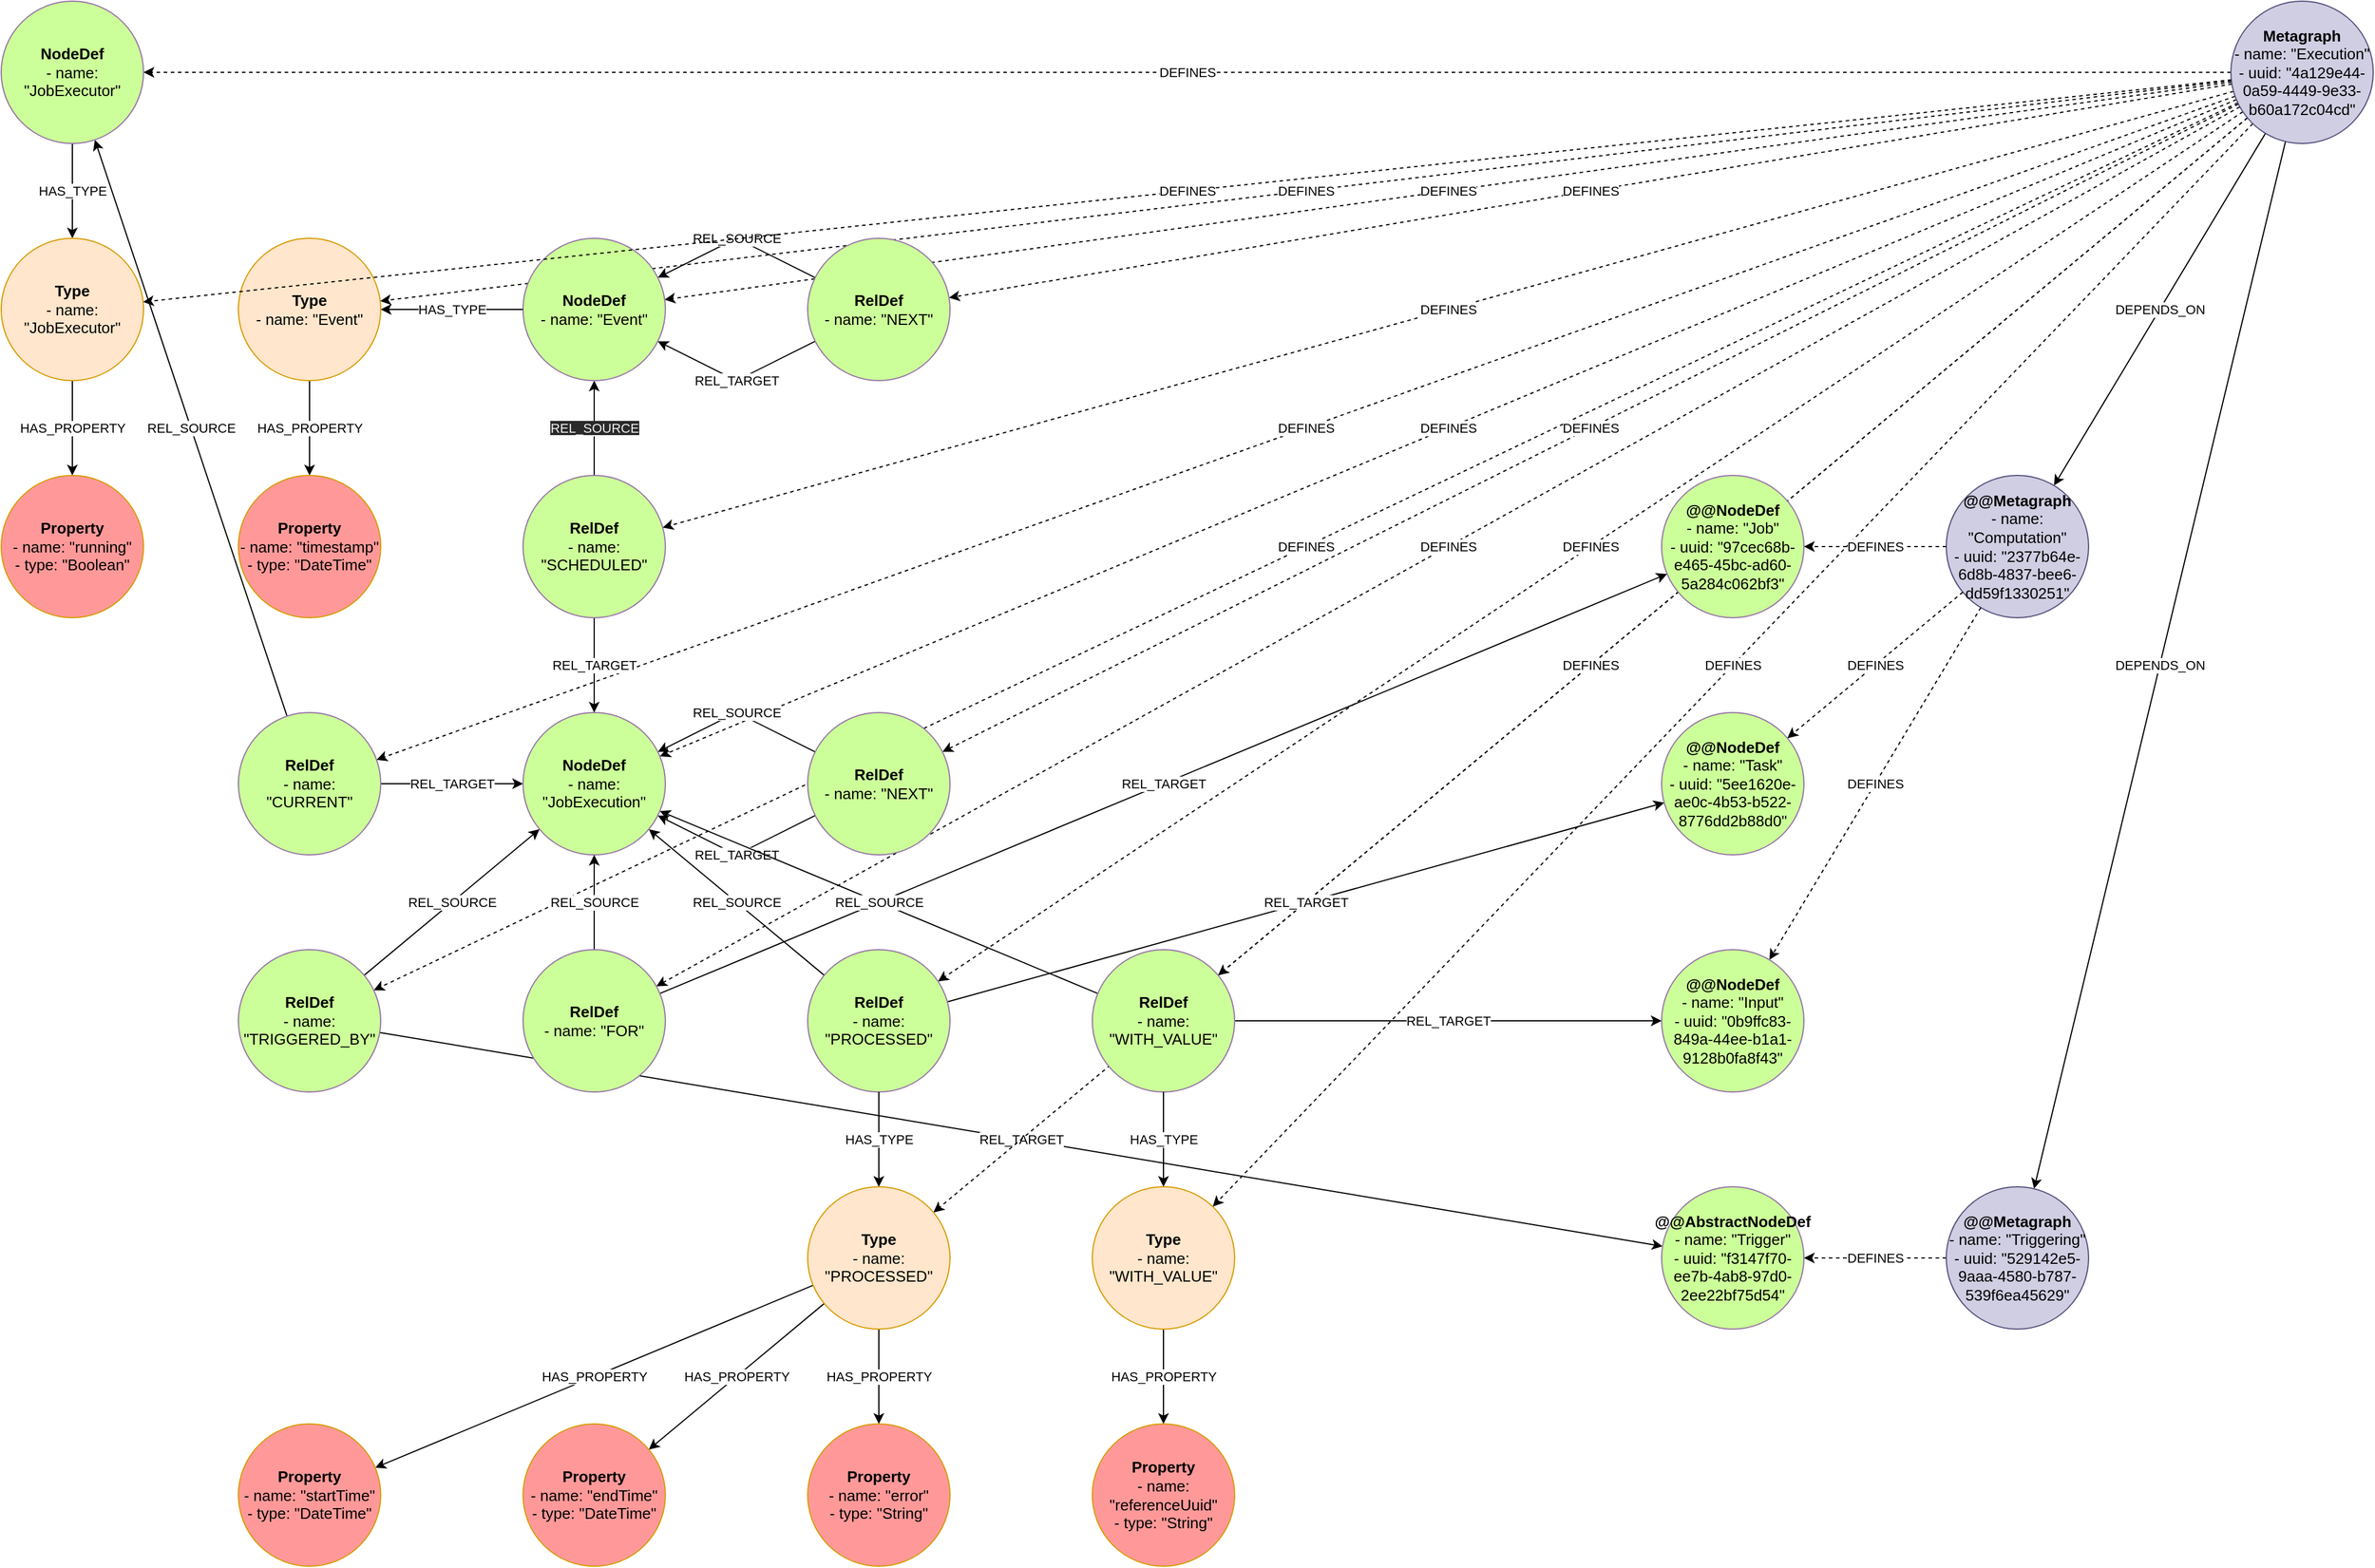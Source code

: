 <mxfile>
    <diagram id="lkyXxgaArdVWalxgudrh" name="Page-1">
        <mxGraphModel dx="1322" dy="1211" grid="1" gridSize="10" guides="1" tooltips="1" connect="1" arrows="1" fold="1" page="1" pageScale="1" pageWidth="1169" pageHeight="827" math="0" shadow="0">
            <root>
                <mxCell id="0"/>
                <mxCell id="1" parent="0"/>
                <mxCell id="4" value="DEFINES" style="edgeStyle=none;html=1;dashed=1;" parent="1" source="43" target="16" edge="1">
                    <mxGeometry relative="1" as="geometry"/>
                </mxCell>
                <mxCell id="6" value="&lt;span style=&quot;font-family: &amp;#34;helvetica&amp;#34;&quot;&gt;REL_TARGET&lt;/span&gt;" style="edgeStyle=none;html=1;" parent="1" source="16" target="13" edge="1">
                    <mxGeometry relative="1" as="geometry"/>
                </mxCell>
                <mxCell id="8" value="&lt;meta charset=&quot;utf-8&quot;&gt;&lt;span style=&quot;color: rgb(240, 240, 240); font-family: helvetica; font-size: 11px; font-style: normal; font-weight: 400; letter-spacing: normal; text-align: center; text-indent: 0px; text-transform: none; word-spacing: 0px; background-color: rgb(42, 42, 42); display: inline; float: none;&quot;&gt;REL_SOURCE&lt;/span&gt;" style="edgeStyle=none;html=1;" parent="1" source="14" target="55" edge="1">
                    <mxGeometry relative="1" as="geometry"/>
                </mxCell>
                <mxCell id="12" value="&lt;span style=&quot;font-family: &amp;#34;helvetica&amp;#34;&quot;&gt;REL_SOURCE&lt;/span&gt;" style="edgeStyle=none;html=1;" parent="1" source="16" target="67" edge="1">
                    <mxGeometry relative="1" as="geometry"/>
                </mxCell>
                <mxCell id="13" value="&lt;b&gt;&lt;font style=&quot;font-size: 13px&quot; color=&quot;#000000&quot;&gt;NodeDef&lt;br&gt;&lt;/font&gt;&lt;/b&gt;&lt;span style=&quot;color: rgb(0 , 0 , 0) ; font-size: 13px&quot;&gt;- name: &quot;JobExecution&quot;&lt;/span&gt;&lt;b&gt;&lt;font style=&quot;font-size: 13px&quot; color=&quot;#000000&quot;&gt;&lt;br&gt;&lt;/font&gt;&lt;/b&gt;" style="ellipse;whiteSpace=wrap;html=1;aspect=fixed;direction=west;strokeColor=#9673a6;fillColor=#CCFF99;" parent="1" vertex="1">
                    <mxGeometry x="520" y="640" width="120" height="120" as="geometry"/>
                </mxCell>
                <mxCell id="53" value="&lt;span style=&quot;font-family: &amp;#34;helvetica&amp;#34;&quot;&gt;REL_TARGET&lt;/span&gt;" style="edgeStyle=none;html=1;" parent="1" source="14" target="13" edge="1">
                    <mxGeometry relative="1" as="geometry">
                        <mxPoint as="offset"/>
                    </mxGeometry>
                </mxCell>
                <mxCell id="14" value="&lt;b&gt;&lt;font style=&quot;font-size: 13px&quot; color=&quot;#000000&quot;&gt;RelDef&lt;br&gt;&lt;/font&gt;&lt;/b&gt;&lt;span style=&quot;color: rgb(0 , 0 , 0) ; font-size: 13px&quot;&gt;- name: &quot;SCHEDULED&quot;&lt;/span&gt;&lt;b&gt;&lt;font style=&quot;font-size: 13px&quot; color=&quot;#000000&quot;&gt;&lt;br&gt;&lt;/font&gt;&lt;/b&gt;" style="ellipse;whiteSpace=wrap;html=1;aspect=fixed;direction=west;strokeColor=#9673a6;fillColor=#CCFF99;" parent="1" vertex="1">
                    <mxGeometry x="520" y="440" width="120" height="120" as="geometry"/>
                </mxCell>
                <mxCell id="16" value="&lt;b&gt;&lt;font style=&quot;font-size: 13px&quot; color=&quot;#000000&quot;&gt;RelDef&lt;br&gt;&lt;/font&gt;&lt;/b&gt;&lt;span style=&quot;color: rgb(0 , 0 , 0) ; font-size: 13px&quot;&gt;- name: &quot;CURRENT&quot;&lt;/span&gt;&lt;b&gt;&lt;font style=&quot;font-size: 13px&quot; color=&quot;#000000&quot;&gt;&lt;br&gt;&lt;/font&gt;&lt;/b&gt;" style="ellipse;whiteSpace=wrap;html=1;aspect=fixed;direction=west;strokeColor=#9673a6;fillColor=#CCFF99;" parent="1" vertex="1">
                    <mxGeometry x="280" y="640" width="120" height="120" as="geometry"/>
                </mxCell>
                <mxCell id="21" value="DEFINES" style="edgeStyle=none;html=1;dashed=1;" parent="1" source="43" target="13" edge="1">
                    <mxGeometry relative="1" as="geometry"/>
                </mxCell>
                <mxCell id="24" value="DEFINES" style="edgeStyle=none;html=1;dashed=1;" parent="1" source="43" target="14" edge="1">
                    <mxGeometry relative="1" as="geometry"/>
                </mxCell>
                <mxCell id="26" value="DEFINES" style="edgeStyle=none;html=1;dashed=1;" parent="1" source="43" target="31" edge="1">
                    <mxGeometry relative="1" as="geometry"/>
                </mxCell>
                <mxCell id="54" value="&lt;span style=&quot;font-family: &amp;#34;helvetica&amp;#34;&quot;&gt;REL_TARGET&lt;/span&gt;" style="edgeStyle=none;html=1;" parent="1" source="31" target="143" edge="1">
                    <mxGeometry relative="1" as="geometry"/>
                </mxCell>
                <mxCell id="150" value="&lt;span style=&quot;font-family: &amp;#34;helvetica&amp;#34;&quot;&gt;REL_SOURCE&lt;/span&gt;" style="edgeStyle=none;html=1;" parent="1" source="31" target="13" edge="1">
                    <mxGeometry relative="1" as="geometry"/>
                </mxCell>
                <mxCell id="31" value="&lt;b&gt;&lt;font style=&quot;font-size: 13px&quot; color=&quot;#000000&quot;&gt;RelDef&lt;br&gt;&lt;/font&gt;&lt;/b&gt;&lt;span style=&quot;color: rgb(0 , 0 , 0) ; font-size: 13px&quot;&gt;- name: &quot;TRIGGERED_BY&quot;&lt;/span&gt;&lt;b&gt;&lt;font style=&quot;font-size: 13px&quot; color=&quot;#000000&quot;&gt;&lt;br&gt;&lt;/font&gt;&lt;/b&gt;" style="ellipse;whiteSpace=wrap;html=1;aspect=fixed;direction=west;strokeColor=#9673a6;fillColor=#CCFF99;" parent="1" vertex="1">
                    <mxGeometry x="280" y="840" width="120" height="120" as="geometry"/>
                </mxCell>
                <mxCell id="52" value="DEPENDS_ON" style="edgeStyle=none;html=1;" parent="1" source="43" target="46" edge="1">
                    <mxGeometry relative="1" as="geometry"/>
                </mxCell>
                <mxCell id="101" value="DEPENDS_ON" style="edgeStyle=none;html=1;" parent="1" source="43" target="142" edge="1">
                    <mxGeometry relative="1" as="geometry">
                        <mxPoint x="2020" y="1440.0" as="targetPoint"/>
                    </mxGeometry>
                </mxCell>
                <mxCell id="119" value="DEFINES" style="edgeStyle=none;html=1;dashed=1;" parent="1" source="43" target="55" edge="1">
                    <mxGeometry relative="1" as="geometry"/>
                </mxCell>
                <mxCell id="121" value="DEFINES" style="edgeStyle=none;html=1;dashed=1;" parent="1" source="43" target="58" edge="1">
                    <mxGeometry relative="1" as="geometry"/>
                </mxCell>
                <mxCell id="123" value="DEFINES" style="edgeStyle=none;html=1;dashed=1;" parent="1" source="43" target="67" edge="1">
                    <mxGeometry relative="1" as="geometry"/>
                </mxCell>
                <mxCell id="172" value="DEFINES" style="edgeStyle=none;html=1;dashed=1;" parent="1" source="43" target="146" edge="1">
                    <mxGeometry relative="1" as="geometry"/>
                </mxCell>
                <mxCell id="173" value="DEFINES" style="edgeStyle=none;html=1;dashed=1;" parent="1" source="43" target="149" edge="1">
                    <mxGeometry relative="1" as="geometry"/>
                </mxCell>
                <mxCell id="174" value="DEFINES" style="edgeStyle=none;html=1;dashed=1;" parent="1" source="43" target="151" edge="1">
                    <mxGeometry relative="1" as="geometry"/>
                </mxCell>
                <mxCell id="175" value="DEFINES" style="edgeStyle=none;html=1;dashed=1;" parent="1" source="43" target="154" edge="1">
                    <mxGeometry relative="1" as="geometry"/>
                </mxCell>
                <mxCell id="176" value="DEFINES" style="edgeStyle=none;html=1;dashed=1;" parent="1" source="43" target="165" edge="1">
                    <mxGeometry relative="1" as="geometry"/>
                </mxCell>
                <mxCell id="177" value="DEFINES" style="edgeStyle=none;html=1;dashed=1;" parent="1" source="43" target="159" edge="1">
                    <mxGeometry relative="1" as="geometry"/>
                </mxCell>
                <mxCell id="178" value="DEFINES" style="edgeStyle=none;html=1;dashed=1;" parent="1" source="43" target="170" edge="1">
                    <mxGeometry relative="1" as="geometry"/>
                </mxCell>
                <mxCell id="43" value="&lt;font color=&quot;#000000&quot;&gt;&lt;b style=&quot;font-size: 13px&quot;&gt;Metagraph&lt;/b&gt;&lt;br&gt;&lt;span style=&quot;font-size: 13px&quot;&gt;- name: &quot;Execution&quot;&lt;/span&gt;&lt;br&gt;&lt;span style=&quot;font-size: 13px&quot;&gt;- uuid: &quot;4a129e44-0a59-4449-9e33-b60a172c04cd&lt;/span&gt;&lt;span style=&quot;font-size: 13px&quot;&gt;&quot;&lt;/span&gt;&lt;br&gt;&lt;/font&gt;" style="ellipse;whiteSpace=wrap;html=1;aspect=fixed;direction=west;strokeColor=#56517e;fillColor=#d0cee2;" parent="1" vertex="1">
                    <mxGeometry x="1960" y="40" width="120" height="120" as="geometry"/>
                </mxCell>
                <mxCell id="46" value="&lt;font color=&quot;#000000&quot;&gt;&lt;b style=&quot;font-size: 13px&quot;&gt;@@Metagraph&lt;/b&gt;&lt;br&gt;&lt;span style=&quot;font-size: 13px&quot;&gt;- name: &quot;Computation&quot;&lt;/span&gt;&lt;br&gt;&lt;span style=&quot;font-size: 13px&quot;&gt;- uuid: &quot;2377b64e-6d8b-4837-bee6-dd59f1330251&quot;&lt;/span&gt;&lt;br&gt;&lt;/font&gt;" style="ellipse;whiteSpace=wrap;html=1;aspect=fixed;direction=west;strokeColor=#56517e;fillColor=#d0cee2;" parent="1" vertex="1">
                    <mxGeometry x="1720" y="440" width="120" height="120" as="geometry"/>
                </mxCell>
                <mxCell id="47" value="DEFINES" style="edgeStyle=none;html=1;dashed=1;" parent="1" source="46" target="48" edge="1">
                    <mxGeometry relative="1" as="geometry"/>
                </mxCell>
                <mxCell id="48" value="&lt;b&gt;&lt;font style=&quot;font-size: 13px&quot; color=&quot;#000000&quot;&gt;@@NodeDef&lt;br&gt;&lt;/font&gt;&lt;/b&gt;&lt;span style=&quot;color: rgb(0 , 0 , 0) ; font-size: 13px&quot;&gt;- name: &quot;Input&quot;&lt;br&gt;&lt;/span&gt;&lt;font color=&quot;#000000&quot;&gt;&lt;span style=&quot;font-size: 13px&quot;&gt;- uuid: &quot;0b9ffc83-849a-44ee-b1a1-9128b0fa8f43&quot;&lt;/span&gt;&lt;br&gt;&lt;/font&gt;" style="ellipse;whiteSpace=wrap;html=1;aspect=fixed;direction=west;strokeColor=#9673a6;fillColor=#CCFF99;" parent="1" vertex="1">
                    <mxGeometry x="1480" y="840" width="120" height="120" as="geometry"/>
                </mxCell>
                <mxCell id="49" value="DEFINES" style="edgeStyle=none;html=1;dashed=1;" parent="1" source="46" target="50" edge="1">
                    <mxGeometry relative="1" as="geometry">
                        <mxPoint x="2293.875" y="-1191.627" as="sourcePoint"/>
                    </mxGeometry>
                </mxCell>
                <mxCell id="50" value="&lt;b&gt;&lt;font style=&quot;font-size: 13px&quot; color=&quot;#000000&quot;&gt;@@NodeDef&lt;br&gt;&lt;/font&gt;&lt;/b&gt;&lt;span style=&quot;color: rgb(0 , 0 , 0) ; font-size: 13px&quot;&gt;- name: &quot;Job&quot;&lt;br&gt;&lt;/span&gt;&lt;font color=&quot;#000000&quot;&gt;&lt;span style=&quot;font-size: 13px&quot;&gt;- uuid: &quot;97cec68b-e465-45bc-ad60-5a284c062bf3&quot;&lt;/span&gt;&lt;br&gt;&lt;/font&gt;" style="ellipse;whiteSpace=wrap;html=1;aspect=fixed;direction=west;strokeColor=#9673a6;fillColor=#CCFF99;" parent="1" vertex="1">
                    <mxGeometry x="1480" y="440" width="120" height="120" as="geometry"/>
                </mxCell>
                <mxCell id="55" value="&lt;b&gt;&lt;font style=&quot;font-size: 13px&quot; color=&quot;#000000&quot;&gt;NodeDef&lt;br&gt;&lt;/font&gt;&lt;/b&gt;&lt;span style=&quot;color: rgb(0 , 0 , 0) ; font-size: 13px&quot;&gt;- name: &quot;Event&quot;&lt;/span&gt;&lt;font color=&quot;#000000&quot;&gt;&lt;br&gt;&lt;/font&gt;" style="ellipse;whiteSpace=wrap;html=1;aspect=fixed;direction=west;strokeColor=#9673a6;fillColor=#CCFF99;" parent="1" vertex="1">
                    <mxGeometry x="520" y="240" width="120" height="120" as="geometry"/>
                </mxCell>
                <mxCell id="56" value="HAS_TYPE" style="edgeStyle=none;html=1;" parent="1" source="55" target="58" edge="1">
                    <mxGeometry relative="1" as="geometry">
                        <mxPoint x="700" y="270" as="sourcePoint"/>
                    </mxGeometry>
                </mxCell>
                <mxCell id="57" value="HAS_PROPERTY" style="edgeStyle=none;html=1;" parent="1" source="58" target="59" edge="1">
                    <mxGeometry relative="1" as="geometry"/>
                </mxCell>
                <mxCell id="58" value="&lt;font style=&quot;font-size: 13px&quot; color=&quot;#000000&quot;&gt;&lt;b&gt;Type&lt;/b&gt;&lt;br&gt;- name: &quot;&lt;/font&gt;&lt;span style=&quot;color: rgb(0 , 0 , 0) ; font-size: 13px&quot;&gt;Event&lt;/span&gt;&lt;font style=&quot;font-size: 13px&quot; color=&quot;#000000&quot;&gt;&quot;&lt;br&gt;&lt;/font&gt;" style="ellipse;whiteSpace=wrap;html=1;aspect=fixed;direction=west;fillColor=#ffe6cc;strokeColor=#d79b00;" parent="1" vertex="1">
                    <mxGeometry x="280" y="240" width="120" height="120" as="geometry"/>
                </mxCell>
                <mxCell id="59" value="&lt;font style=&quot;font-size: 13px&quot; color=&quot;#000000&quot;&gt;&lt;b&gt;Property&lt;/b&gt;&lt;br&gt;- name: &quot;timestamp&quot;&lt;br&gt;- type: &quot;DateTime&quot;&lt;br&gt;&lt;/font&gt;" style="ellipse;whiteSpace=wrap;html=1;aspect=fixed;direction=west;strokeColor=#d79b00;fillColor=#FF9999;" parent="1" vertex="1">
                    <mxGeometry x="280" y="440" width="120" height="120" as="geometry"/>
                </mxCell>
                <mxCell id="182" value="HAS_TYPE" style="edgeStyle=none;html=1;" edge="1" parent="1" source="67" target="180">
                    <mxGeometry relative="1" as="geometry"/>
                </mxCell>
                <mxCell id="67" value="&lt;b&gt;&lt;font style=&quot;font-size: 13px&quot; color=&quot;#000000&quot;&gt;NodeDef&lt;br&gt;&lt;/font&gt;&lt;/b&gt;&lt;span style=&quot;color: rgb(0 , 0 , 0) ; font-size: 13px&quot;&gt;- name: &quot;JobExecutor&quot;&lt;/span&gt;&lt;font color=&quot;#000000&quot;&gt;&lt;br&gt;&lt;/font&gt;" style="ellipse;whiteSpace=wrap;html=1;aspect=fixed;direction=west;strokeColor=#9673a6;fillColor=#CCFF99;" parent="1" vertex="1">
                    <mxGeometry x="80" y="40" width="120" height="120" as="geometry"/>
                </mxCell>
                <mxCell id="136" value="&lt;b&gt;&lt;font style=&quot;font-size: 13px&quot; color=&quot;#000000&quot;&gt;@@NodeDef&lt;br&gt;&lt;/font&gt;&lt;/b&gt;&lt;span style=&quot;color: rgb(0 , 0 , 0) ; font-size: 13px&quot;&gt;- name: &quot;Task&quot;&lt;br&gt;&lt;/span&gt;&lt;font color=&quot;#000000&quot;&gt;&lt;span style=&quot;font-size: 13px&quot;&gt;- uuid: &quot;5ee1620e-ae0c-4b53-b522-8776dd2b88d0&quot;&lt;/span&gt;&lt;br&gt;&lt;/font&gt;" style="ellipse;whiteSpace=wrap;html=1;aspect=fixed;direction=west;strokeColor=#9673a6;fillColor=#CCFF99;" parent="1" vertex="1">
                    <mxGeometry x="1480" y="640" width="120" height="120" as="geometry"/>
                </mxCell>
                <mxCell id="137" value="DEFINES" style="edgeStyle=none;html=1;dashed=1;" parent="1" source="46" target="136" edge="1">
                    <mxGeometry relative="1" as="geometry">
                        <mxPoint x="1743.953" y="548.466" as="sourcePoint"/>
                        <mxPoint x="1596.093" y="671.589" as="targetPoint"/>
                    </mxGeometry>
                </mxCell>
                <mxCell id="141" value="DEFINES" style="edgeStyle=none;html=1;dashed=1;" parent="1" source="142" target="143" edge="1">
                    <mxGeometry relative="1" as="geometry"/>
                </mxCell>
                <mxCell id="142" value="&lt;font color=&quot;#000000&quot;&gt;&lt;b style=&quot;font-size: 13px&quot;&gt;@@Metagraph&lt;/b&gt;&lt;br&gt;&lt;span style=&quot;font-size: 13px&quot;&gt;- name: &quot;Triggering&quot;&lt;/span&gt;&lt;br&gt;&lt;span style=&quot;font-size: 13px&quot;&gt;- uuid: &quot;529142e5-9aaa-4580-b787-539f6ea45629&quot;&lt;/span&gt;&lt;br&gt;&lt;/font&gt;" style="ellipse;whiteSpace=wrap;html=1;aspect=fixed;direction=west;strokeColor=#56517e;fillColor=#d0cee2;" parent="1" vertex="1">
                    <mxGeometry x="1720" y="1040" width="120" height="120" as="geometry"/>
                </mxCell>
                <mxCell id="143" value="&lt;b&gt;&lt;font style=&quot;font-size: 13px&quot; color=&quot;#000000&quot;&gt;@@AbstractNodeDef&lt;br&gt;&lt;/font&gt;&lt;/b&gt;&lt;span style=&quot;color: rgb(0 , 0 , 0) ; font-size: 13px&quot;&gt;- name: &quot;Trigger&quot;&lt;br&gt;&lt;/span&gt;&lt;font color=&quot;#000000&quot;&gt;&lt;font style=&quot;font-size: 13px&quot;&gt;- uuid: &quot;f3147f70-ee7b-4ab8-97d0-2ee22bf75d54&quot;&lt;/font&gt;&lt;br&gt;&lt;/font&gt;" style="ellipse;whiteSpace=wrap;html=1;aspect=fixed;direction=west;strokeColor=#9673a6;fillColor=#CCFF99;" parent="1" vertex="1">
                    <mxGeometry x="1480" y="1040" width="120" height="120" as="geometry"/>
                </mxCell>
                <mxCell id="144" value="&lt;span style=&quot;font-family: &amp;#34;helvetica&amp;#34;&quot;&gt;REL_SOURCE&lt;/span&gt;" style="edgeStyle=none;html=1;" parent="1" source="146" target="55" edge="1">
                    <mxGeometry relative="1" as="geometry">
                        <mxPoint x="633.666" y="273.167" as="targetPoint"/>
                        <Array as="points">
                            <mxPoint x="700" y="240"/>
                        </Array>
                    </mxGeometry>
                </mxCell>
                <mxCell id="145" value="&lt;span style=&quot;font-family: &amp;#34;helvetica&amp;#34;&quot;&gt;REL_TARGET&lt;/span&gt;" style="edgeStyle=none;html=1;" parent="1" source="146" target="55" edge="1">
                    <mxGeometry relative="1" as="geometry">
                        <mxPoint x="620" y="327" as="targetPoint"/>
                        <Array as="points">
                            <mxPoint x="700" y="360"/>
                        </Array>
                    </mxGeometry>
                </mxCell>
                <mxCell id="146" value="&lt;b&gt;&lt;font style=&quot;font-size: 13px&quot; color=&quot;#000000&quot;&gt;RelDef&lt;br&gt;&lt;/font&gt;&lt;/b&gt;&lt;span style=&quot;color: rgb(0 , 0 , 0) ; font-size: 13px&quot;&gt;- name: &quot;&lt;/span&gt;&lt;span style=&quot;color: rgb(0 , 0 , 0) ; font-size: 13px&quot;&gt;NEXT&lt;/span&gt;&lt;span style=&quot;color: rgb(0 , 0 , 0) ; font-size: 13px&quot;&gt;&quot;&lt;/span&gt;&lt;b&gt;&lt;font style=&quot;font-size: 13px&quot; color=&quot;#000000&quot;&gt;&lt;br&gt;&lt;/font&gt;&lt;/b&gt;" style="ellipse;whiteSpace=wrap;html=1;aspect=fixed;direction=west;strokeColor=#9673a6;fillColor=#CCFF99;" parent="1" vertex="1">
                    <mxGeometry x="760" y="240" width="120" height="120" as="geometry"/>
                </mxCell>
                <mxCell id="147" value="&lt;span style=&quot;font-family: &amp;#34;helvetica&amp;#34;&quot;&gt;REL_SOURCE&lt;/span&gt;" style="edgeStyle=none;html=1;" parent="1" source="149" target="13" edge="1">
                    <mxGeometry relative="1" as="geometry">
                        <mxPoint x="633.666" y="673.167" as="targetPoint"/>
                        <Array as="points">
                            <mxPoint x="700.0" y="640"/>
                        </Array>
                    </mxGeometry>
                </mxCell>
                <mxCell id="148" value="&lt;span style=&quot;font-family: &amp;#34;helvetica&amp;#34;&quot;&gt;REL_TARGET&lt;/span&gt;" style="edgeStyle=none;html=1;" parent="1" source="149" target="13" edge="1">
                    <mxGeometry relative="1" as="geometry">
                        <mxPoint x="633.666" y="726.833" as="targetPoint"/>
                        <Array as="points">
                            <mxPoint x="700.0" y="760"/>
                        </Array>
                    </mxGeometry>
                </mxCell>
                <mxCell id="149" value="&lt;b&gt;&lt;font style=&quot;font-size: 13px&quot; color=&quot;#000000&quot;&gt;RelDef&lt;br&gt;&lt;/font&gt;&lt;/b&gt;&lt;span style=&quot;color: rgb(0 , 0 , 0) ; font-size: 13px&quot;&gt;- name: &quot;&lt;/span&gt;&lt;span style=&quot;color: rgb(0 , 0 , 0) ; font-size: 13px&quot;&gt;NEXT&lt;/span&gt;&lt;span style=&quot;color: rgb(0 , 0 , 0) ; font-size: 13px&quot;&gt;&quot;&lt;/span&gt;&lt;b&gt;&lt;font style=&quot;font-size: 13px&quot; color=&quot;#000000&quot;&gt;&lt;br&gt;&lt;/font&gt;&lt;/b&gt;" style="ellipse;whiteSpace=wrap;html=1;aspect=fixed;direction=west;strokeColor=#9673a6;fillColor=#CCFF99;" parent="1" vertex="1">
                    <mxGeometry x="760.0" y="640" width="120" height="120" as="geometry"/>
                </mxCell>
                <mxCell id="152" value="&lt;span style=&quot;font-family: &amp;#34;helvetica&amp;#34;&quot;&gt;REL_SOURCE&lt;/span&gt;" style="edgeStyle=none;html=1;" parent="1" source="151" target="13" edge="1">
                    <mxGeometry relative="1" as="geometry"/>
                </mxCell>
                <mxCell id="153" value="&lt;span style=&quot;font-family: &amp;#34;helvetica&amp;#34;&quot;&gt;REL_TARGET&lt;/span&gt;" style="edgeStyle=none;html=1;" parent="1" source="151" target="50" edge="1">
                    <mxGeometry relative="1" as="geometry"/>
                </mxCell>
                <mxCell id="151" value="&lt;b&gt;&lt;font style=&quot;font-size: 13px&quot; color=&quot;#000000&quot;&gt;RelDef&lt;br&gt;&lt;/font&gt;&lt;/b&gt;&lt;span style=&quot;color: rgb(0 , 0 , 0) ; font-size: 13px&quot;&gt;- name: &quot;FOR&quot;&lt;/span&gt;&lt;b&gt;&lt;font style=&quot;font-size: 13px&quot; color=&quot;#000000&quot;&gt;&lt;br&gt;&lt;/font&gt;&lt;/b&gt;" style="ellipse;whiteSpace=wrap;html=1;aspect=fixed;direction=west;strokeColor=#9673a6;fillColor=#CCFF99;" parent="1" vertex="1">
                    <mxGeometry x="520" y="840" width="120" height="120" as="geometry"/>
                </mxCell>
                <mxCell id="155" value="&lt;span style=&quot;font-family: &amp;#34;helvetica&amp;#34;&quot;&gt;REL_SOURCE&lt;/span&gt;" style="edgeStyle=none;html=1;" parent="1" source="154" target="13" edge="1">
                    <mxGeometry relative="1" as="geometry"/>
                </mxCell>
                <mxCell id="156" value="&lt;span style=&quot;font-family: &amp;#34;helvetica&amp;#34;&quot;&gt;REL_TARGET&lt;/span&gt;" style="edgeStyle=none;html=1;" parent="1" source="154" target="136" edge="1">
                    <mxGeometry relative="1" as="geometry"/>
                </mxCell>
                <mxCell id="154" value="&lt;b&gt;&lt;font style=&quot;font-size: 13px&quot; color=&quot;#000000&quot;&gt;RelDef&lt;br&gt;&lt;/font&gt;&lt;/b&gt;&lt;span style=&quot;color: rgb(0 , 0 , 0) ; font-size: 13px&quot;&gt;- name: &quot;PROCESSED&quot;&lt;/span&gt;&lt;b&gt;&lt;font style=&quot;font-size: 13px&quot; color=&quot;#000000&quot;&gt;&lt;br&gt;&lt;/font&gt;&lt;/b&gt;" style="ellipse;whiteSpace=wrap;html=1;aspect=fixed;direction=west;strokeColor=#9673a6;fillColor=#CCFF99;" parent="1" vertex="1">
                    <mxGeometry x="760" y="840" width="120" height="120" as="geometry"/>
                </mxCell>
                <mxCell id="157" value="HAS_TYPE" style="edgeStyle=none;html=1;" parent="1" source="154" target="159" edge="1">
                    <mxGeometry relative="1" as="geometry">
                        <mxPoint x="980" y="1160" as="sourcePoint"/>
                    </mxGeometry>
                </mxCell>
                <mxCell id="158" value="HAS_PROPERTY" style="edgeStyle=none;html=1;" parent="1" source="159" target="160" edge="1">
                    <mxGeometry relative="1" as="geometry"/>
                </mxCell>
                <mxCell id="163" value="HAS_PROPERTY" style="edgeStyle=none;html=1;" parent="1" source="159" target="161" edge="1">
                    <mxGeometry relative="1" as="geometry"/>
                </mxCell>
                <mxCell id="164" value="HAS_PROPERTY" style="edgeStyle=none;html=1;" parent="1" source="159" target="162" edge="1">
                    <mxGeometry relative="1" as="geometry"/>
                </mxCell>
                <mxCell id="159" value="&lt;font style=&quot;font-size: 13px&quot; color=&quot;#000000&quot;&gt;&lt;b&gt;Type&lt;/b&gt;&lt;br&gt;- name: &quot;&lt;/font&gt;&lt;span style=&quot;color: rgb(0 , 0 , 0) ; font-size: 13px&quot;&gt;PROCESSED&lt;/span&gt;&lt;font style=&quot;font-size: 13px&quot; color=&quot;#000000&quot;&gt;&quot;&lt;br&gt;&lt;/font&gt;" style="ellipse;whiteSpace=wrap;html=1;aspect=fixed;direction=west;fillColor=#ffe6cc;strokeColor=#d79b00;" parent="1" vertex="1">
                    <mxGeometry x="760" y="1040" width="120" height="120" as="geometry"/>
                </mxCell>
                <mxCell id="160" value="&lt;font style=&quot;font-size: 13px&quot; color=&quot;#000000&quot;&gt;&lt;b&gt;Property&lt;/b&gt;&lt;br&gt;- name: &quot;startTime&quot;&lt;br&gt;- type: &quot;DateTime&quot;&lt;br&gt;&lt;/font&gt;" style="ellipse;whiteSpace=wrap;html=1;aspect=fixed;direction=west;strokeColor=#d79b00;fillColor=#FF9999;" parent="1" vertex="1">
                    <mxGeometry x="280" y="1240" width="120" height="120" as="geometry"/>
                </mxCell>
                <mxCell id="161" value="&lt;font style=&quot;font-size: 13px&quot; color=&quot;#000000&quot;&gt;&lt;b&gt;Property&lt;/b&gt;&lt;br&gt;- name: &quot;endTime&quot;&lt;br&gt;- type: &quot;DateTime&quot;&lt;br&gt;&lt;/font&gt;" style="ellipse;whiteSpace=wrap;html=1;aspect=fixed;direction=west;strokeColor=#d79b00;fillColor=#FF9999;" parent="1" vertex="1">
                    <mxGeometry x="520" y="1240" width="120" height="120" as="geometry"/>
                </mxCell>
                <mxCell id="162" value="&lt;font style=&quot;font-size: 13px&quot; color=&quot;#000000&quot;&gt;&lt;b&gt;Property&lt;/b&gt;&lt;br&gt;- name: &quot;error&quot;&lt;br&gt;- type: &quot;String&quot;&lt;br&gt;&lt;/font&gt;" style="ellipse;whiteSpace=wrap;html=1;aspect=fixed;direction=west;strokeColor=#d79b00;fillColor=#FF9999;" parent="1" vertex="1">
                    <mxGeometry x="760" y="1240" width="120" height="120" as="geometry"/>
                </mxCell>
                <mxCell id="166" value="&lt;span style=&quot;font-family: &amp;#34;helvetica&amp;#34;&quot;&gt;REL_SOURCE&lt;/span&gt;" style="edgeStyle=none;html=1;" parent="1" source="165" target="13" edge="1">
                    <mxGeometry relative="1" as="geometry"/>
                </mxCell>
                <mxCell id="167" value="&lt;span style=&quot;font-family: &amp;#34;helvetica&amp;#34;&quot;&gt;REL_TARGET&lt;/span&gt;" style="edgeStyle=none;html=1;" parent="1" source="165" target="48" edge="1">
                    <mxGeometry relative="1" as="geometry"/>
                </mxCell>
                <mxCell id="165" value="&lt;b&gt;&lt;font style=&quot;font-size: 13px&quot; color=&quot;#000000&quot;&gt;RelDef&lt;br&gt;&lt;/font&gt;&lt;/b&gt;&lt;span style=&quot;color: rgb(0 , 0 , 0) ; font-size: 13px&quot;&gt;- name: &quot;WITH_VALUE&quot;&lt;/span&gt;&lt;b&gt;&lt;font style=&quot;font-size: 13px&quot; color=&quot;#000000&quot;&gt;&lt;br&gt;&lt;/font&gt;&lt;/b&gt;" style="ellipse;whiteSpace=wrap;html=1;aspect=fixed;direction=west;strokeColor=#9673a6;fillColor=#CCFF99;" parent="1" vertex="1">
                    <mxGeometry x="1000" y="840" width="120" height="120" as="geometry"/>
                </mxCell>
                <mxCell id="168" value="HAS_TYPE" style="edgeStyle=none;html=1;" parent="1" source="165" target="170" edge="1">
                    <mxGeometry relative="1" as="geometry">
                        <mxPoint x="1250" y="960" as="sourcePoint"/>
                    </mxGeometry>
                </mxCell>
                <mxCell id="169" value="HAS_PROPERTY" style="edgeStyle=none;html=1;" parent="1" source="170" target="171" edge="1">
                    <mxGeometry relative="1" as="geometry">
                        <mxPoint as="offset"/>
                    </mxGeometry>
                </mxCell>
                <mxCell id="170" value="&lt;font style=&quot;font-size: 13px&quot; color=&quot;#000000&quot;&gt;&lt;b&gt;Type&lt;/b&gt;&lt;br&gt;- name: &quot;&lt;/font&gt;&lt;span style=&quot;color: rgb(0 , 0 , 0) ; font-size: 13px&quot;&gt;WITH_VALUE&lt;/span&gt;&lt;font style=&quot;font-size: 13px&quot; color=&quot;#000000&quot;&gt;&quot;&lt;br&gt;&lt;/font&gt;" style="ellipse;whiteSpace=wrap;html=1;aspect=fixed;direction=west;fillColor=#ffe6cc;strokeColor=#d79b00;" parent="1" vertex="1">
                    <mxGeometry x="1000" y="1040" width="120" height="120" as="geometry"/>
                </mxCell>
                <mxCell id="171" value="&lt;font style=&quot;font-size: 13px&quot; color=&quot;#000000&quot;&gt;&lt;b&gt;Property&lt;/b&gt;&lt;br&gt;- name: &quot;referenceUuid&quot;&lt;br&gt;- type: &quot;String&quot;&lt;br&gt;&lt;/font&gt;" style="ellipse;whiteSpace=wrap;html=1;aspect=fixed;direction=west;strokeColor=#d79b00;fillColor=#FF9999;" parent="1" vertex="1">
                    <mxGeometry x="1000" y="1240" width="120" height="120" as="geometry"/>
                </mxCell>
                <mxCell id="179" value="HAS_PROPERTY" style="edgeStyle=none;html=1;" edge="1" parent="1" source="180" target="181">
                    <mxGeometry relative="1" as="geometry"/>
                </mxCell>
                <mxCell id="180" value="&lt;font style=&quot;font-size: 13px&quot; color=&quot;#000000&quot;&gt;&lt;b&gt;Type&lt;/b&gt;&lt;br&gt;- name: &quot;&lt;/font&gt;&lt;span style=&quot;color: rgb(0 , 0 , 0) ; font-size: 13px&quot;&gt;JobExecutor&lt;/span&gt;&lt;font style=&quot;font-size: 13px&quot; color=&quot;#000000&quot;&gt;&quot;&lt;br&gt;&lt;/font&gt;" style="ellipse;whiteSpace=wrap;html=1;aspect=fixed;direction=west;fillColor=#ffe6cc;strokeColor=#d79b00;" vertex="1" parent="1">
                    <mxGeometry x="80" y="240" width="120" height="120" as="geometry"/>
                </mxCell>
                <mxCell id="181" value="&lt;font style=&quot;font-size: 13px&quot; color=&quot;#000000&quot;&gt;&lt;b&gt;Property&lt;/b&gt;&lt;br&gt;- name: &quot;running&quot;&lt;br&gt;- type: &quot;Boolean&quot;&lt;br&gt;&lt;/font&gt;" style="ellipse;whiteSpace=wrap;html=1;aspect=fixed;direction=west;strokeColor=#d79b00;fillColor=#FF9999;" vertex="1" parent="1">
                    <mxGeometry x="80" y="440" width="120" height="120" as="geometry"/>
                </mxCell>
                <mxCell id="183" value="DEFINES" style="edgeStyle=none;html=1;dashed=1;" edge="1" parent="1" source="43" target="180">
                    <mxGeometry relative="1" as="geometry">
                        <mxPoint x="1970" y="110" as="sourcePoint"/>
                        <mxPoint x="210" y="110" as="targetPoint"/>
                    </mxGeometry>
                </mxCell>
            </root>
        </mxGraphModel>
    </diagram>
</mxfile>
